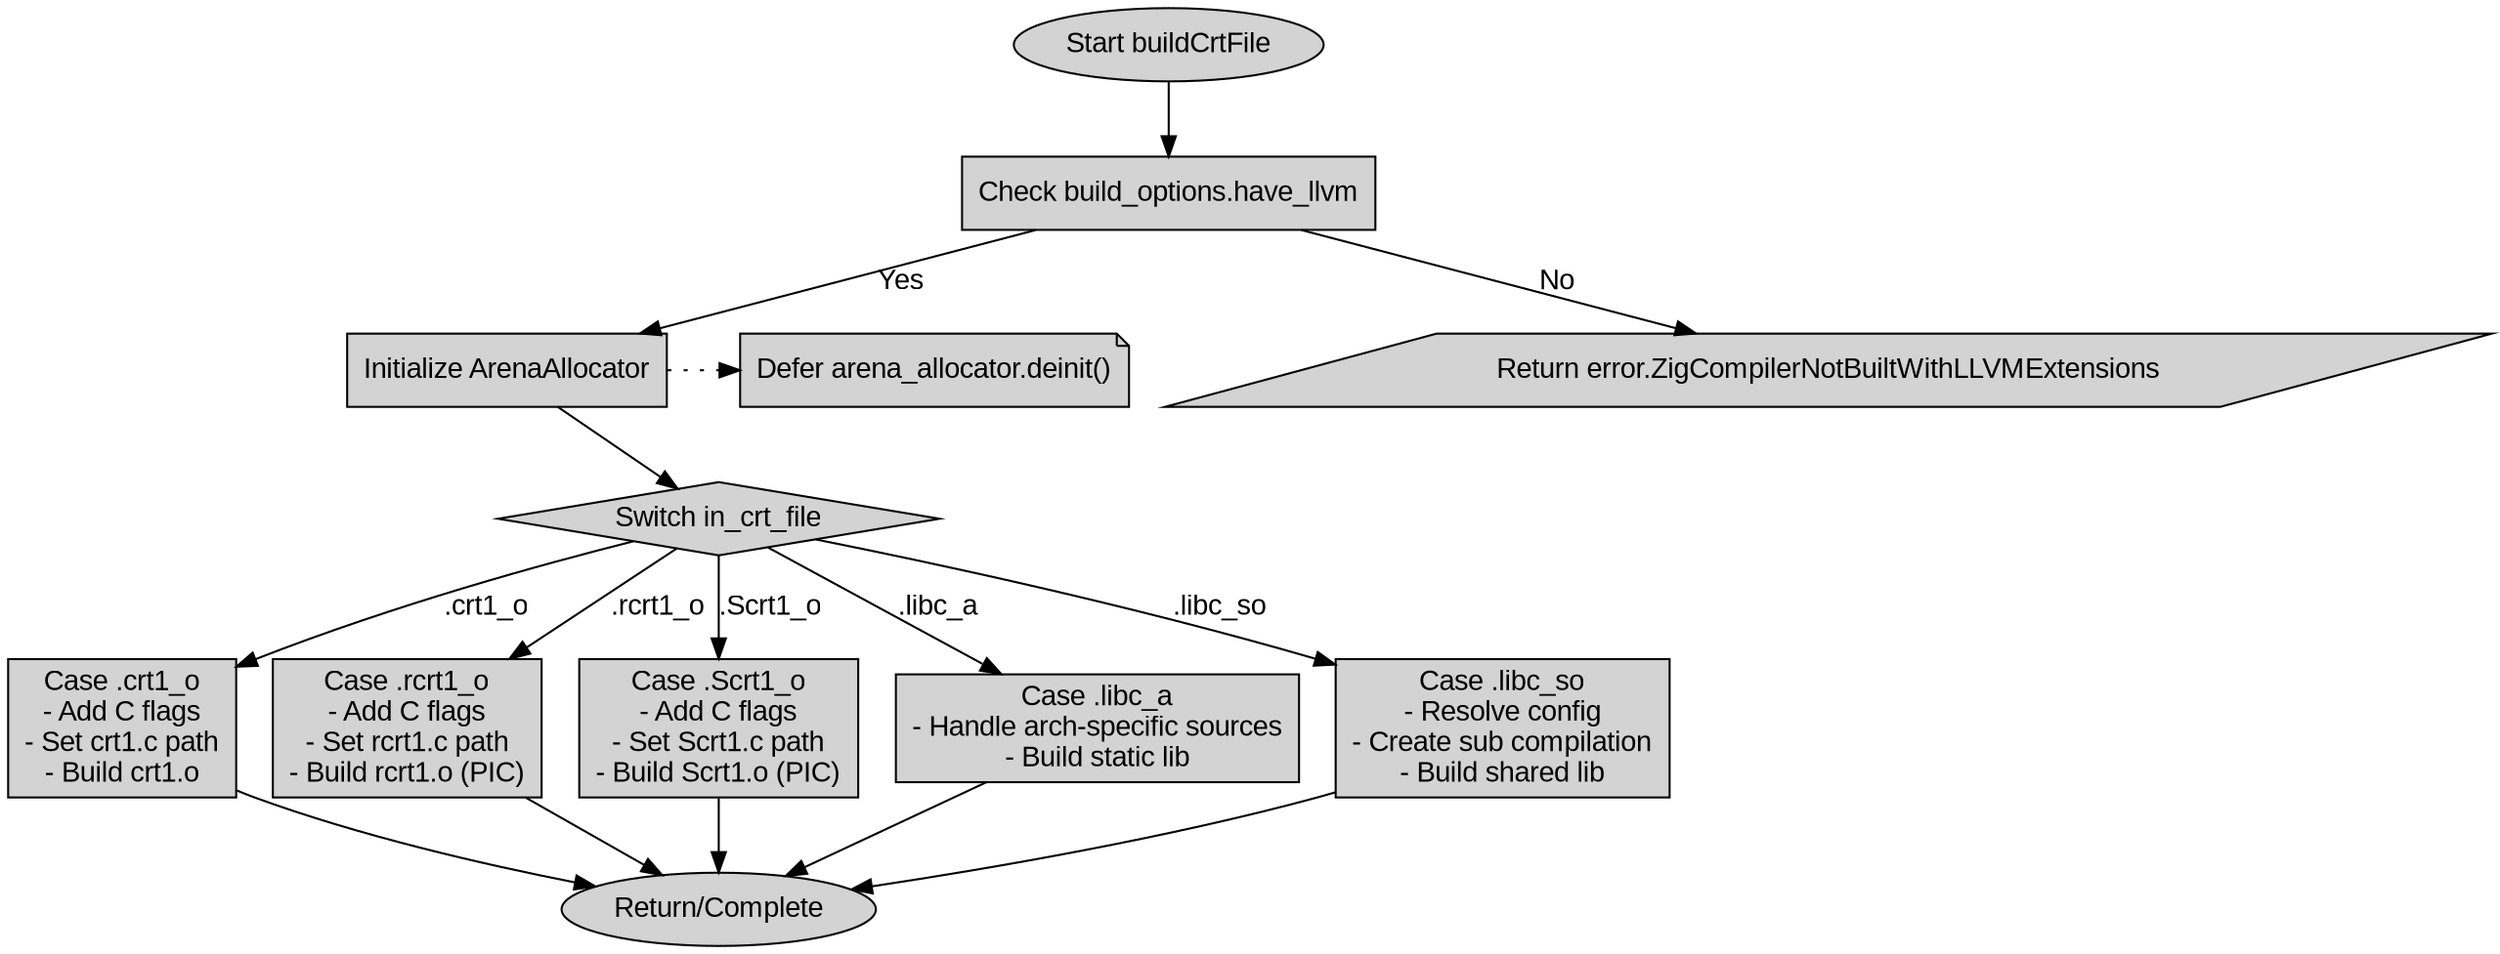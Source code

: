 
digraph buildCrtFile {
    graph [fontname="Arial", bgcolor="transparent"];
    node [shape=box, fontname="Arial", style="filled", fillcolor="lightgray"];
    edge [fontname="Arial"];

    start [label="Start buildCrtFile", shape=ellipse];
    check_llvm [label="Check build_options.have_llvm"];
    init_arena [label="Initialize ArenaAllocator"];
    switch_crt [label="Switch in_crt_file", shape=diamond];

    // Common error path
    error_llvm [label="Return error.ZigCompilerNotBuiltWithLLVMExtensions", shape=parallelogram];

    // Case branches
    crt1_o [label="Case .crt1_o\n- Add C flags\n- Set crt1.c path\n- Build crt1.o"];
    rcrt1_o [label="Case .rcrt1_o\n- Add C flags\n- Set rcrt1.c path\n- Build rcrt1.o (PIC)"];
    scrt1_o [label="Case .Scrt1_o\n- Add C flags\n- Set Scrt1.c path\n- Build Scrt1.o (PIC)"];
    libc_a [label="Case .libc_a\n- Handle arch-specific sources\n- Build static lib"];
    libc_so [label="Case .libc_so\n- Resolve config\n- Create sub compilation\n- Build shared lib"];

    // Common end
    end [label="Return/Complete", shape=ellipse];

    // Error handling
    defer_arena [label="Defer arena_allocator.deinit()", shape=note];

    // Flow connections
    start -> check_llvm;
    check_llvm -> error_llvm [label="No"];
    check_llvm -> init_arena [label="Yes"];
    init_arena -> defer_arena [style=dotted];
    defer_arena -> switch_crt [style=invis]; // Visual hint
    
    init_arena -> switch_crt;
    switch_crt -> crt1_o [label=".crt1_o"];
    switch_crt -> rcrt1_o [label=".rcrt1_o"];
    switch_crt -> scrt1_o [label=".Scrt1_o"];
    switch_crt -> libc_a [label=".libc_a"];
    switch_crt -> libc_so [label=".libc_so"];
    
    // Branch outcomes
    crt1_o -> end;
    rcrt1_o -> end;
    scrt1_o -> end;
    libc_a -> end;
    libc_so -> end;

    // Annotation for resource cleanup
    { rank=same; init_arena; defer_arena }
}
